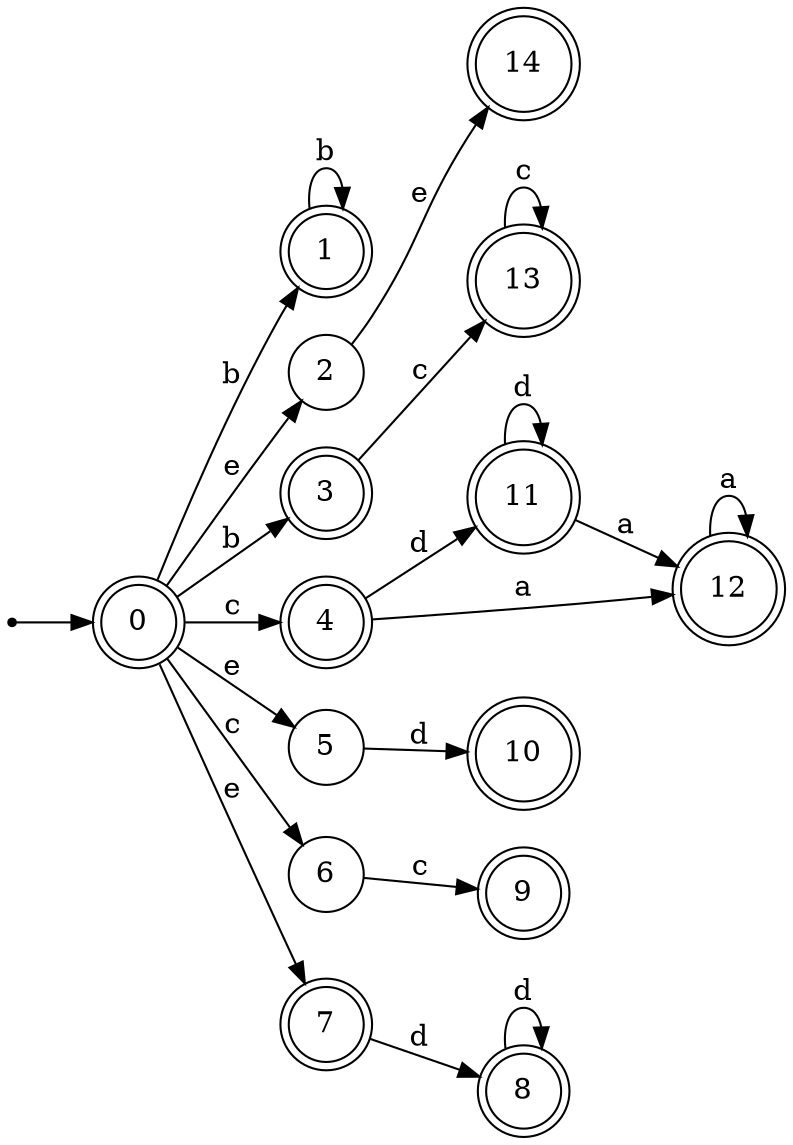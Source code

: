 digraph finite_state_machine {
rankdir=LR;
size="20,20";
node [shape = point]; "dummy0"
node [shape = doublecircle]; "0";"dummy0" -> "0";
node [shape = doublecircle]; "1";node [shape = circle]; "2";
node [shape = doublecircle]; "3";node [shape = doublecircle]; "4";node [shape = circle]; "5";
node [shape = circle]; "6";
node [shape = doublecircle]; "7";node [shape = doublecircle]; "8";node [shape = doublecircle]; "9";node [shape = doublecircle]; "10";node [shape = doublecircle]; "11";node [shape = doublecircle]; "12";node [shape = doublecircle]; "13";node [shape = doublecircle]; "14";"0" -> "1" [label = "b"];
 "0" -> "3" [label = "b"];
 "0" -> "2" [label = "e"];
 "0" -> "5" [label = "e"];
 "0" -> "7" [label = "e"];
 "0" -> "4" [label = "c"];
 "0" -> "6" [label = "c"];
 "7" -> "8" [label = "d"];
 "8" -> "8" [label = "d"];
 "6" -> "9" [label = "c"];
 "5" -> "10" [label = "d"];
 "4" -> "11" [label = "d"];
 "4" -> "12" [label = "a"];
 "12" -> "12" [label = "a"];
 "11" -> "11" [label = "d"];
 "11" -> "12" [label = "a"];
 "3" -> "13" [label = "c"];
 "13" -> "13" [label = "c"];
 "2" -> "14" [label = "e"];
 "1" -> "1" [label = "b"];
 }
